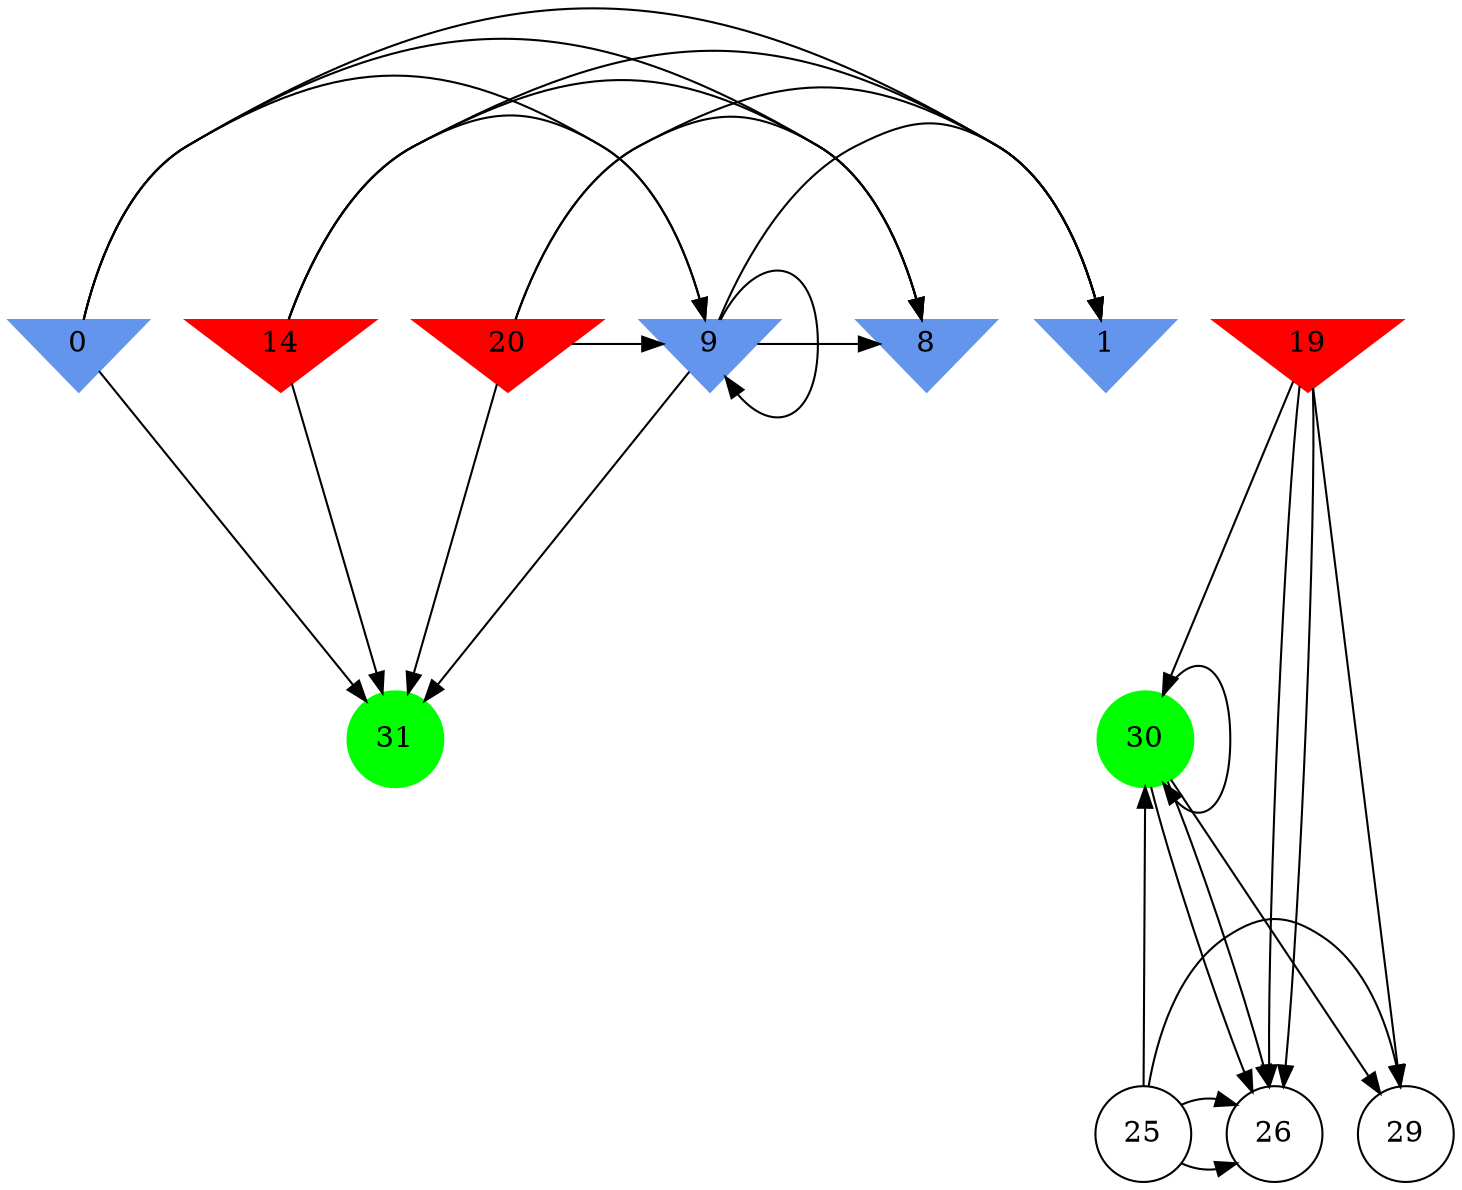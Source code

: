 digraph brain {
	ranksep=2.0;
	0 [shape=invtriangle,style=filled,color=cornflowerblue];
	1 [shape=invtriangle,style=filled,color=cornflowerblue];
	8 [shape=invtriangle,style=filled,color=cornflowerblue];
	9 [shape=invtriangle,style=filled,color=cornflowerblue];
	14 [shape=invtriangle,style=filled,color=red];
	19 [shape=invtriangle,style=filled,color=red];
	20 [shape=invtriangle,style=filled,color=red];
	25 [shape=circle,color=black];
	26 [shape=circle,color=black];
	29 [shape=circle,color=black];
	30 [shape=circle,style=filled,color=green];
	31 [shape=circle,style=filled,color=green];
	0	->	1;
	0	->	9;
	0	->	8;
	0	->	31;
	14	->	1;
	14	->	9;
	14	->	8;
	14	->	31;
	20	->	1;
	20	->	9;
	20	->	8;
	20	->	31;
	9	->	1;
	9	->	9;
	9	->	8;
	9	->	31;
	19	->	30;
	19	->	26;
	19	->	29;
	19	->	26;
	30	->	30;
	30	->	26;
	30	->	29;
	30	->	26;
	25	->	30;
	25	->	26;
	25	->	29;
	25	->	26;
	{ rank=same; 0; 1; 8; 9; 14; 19; 20; }
	{ rank=same; 25; 26; 29; }
	{ rank=same; 30; 31; }
}
